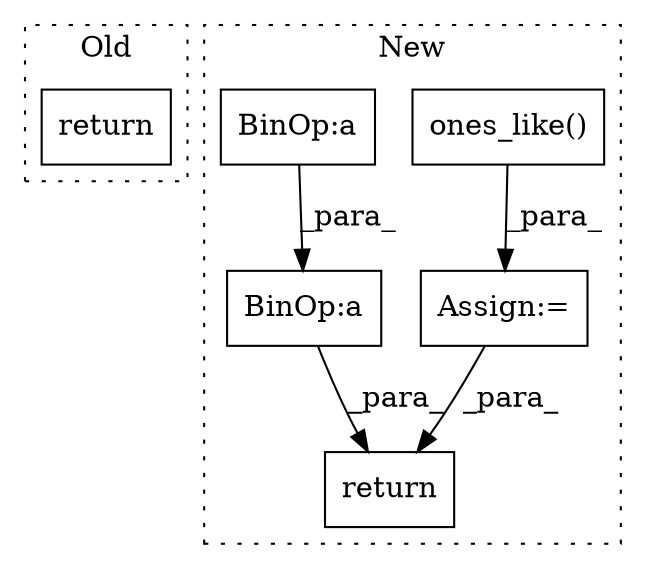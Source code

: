 digraph G {
subgraph cluster0 {
1 [label="return" a="93" s="8925" l="7" shape="box"];
label = "Old";
style="dotted";
}
subgraph cluster1 {
2 [label="ones_like()" a="75" s="9201,9224" l="16,1" shape="box"];
3 [label="Assign:=" a="68" s="9179" l="3" shape="box"];
4 [label="return" a="93" s="9235" l="7" shape="box"];
5 [label="BinOp:a" a="82" s="8089" l="3" shape="box"];
6 [label="BinOp:a" a="82" s="9027" l="67" shape="box"];
label = "New";
style="dotted";
}
2 -> 3 [label="_para_"];
3 -> 4 [label="_para_"];
5 -> 6 [label="_para_"];
6 -> 4 [label="_para_"];
}